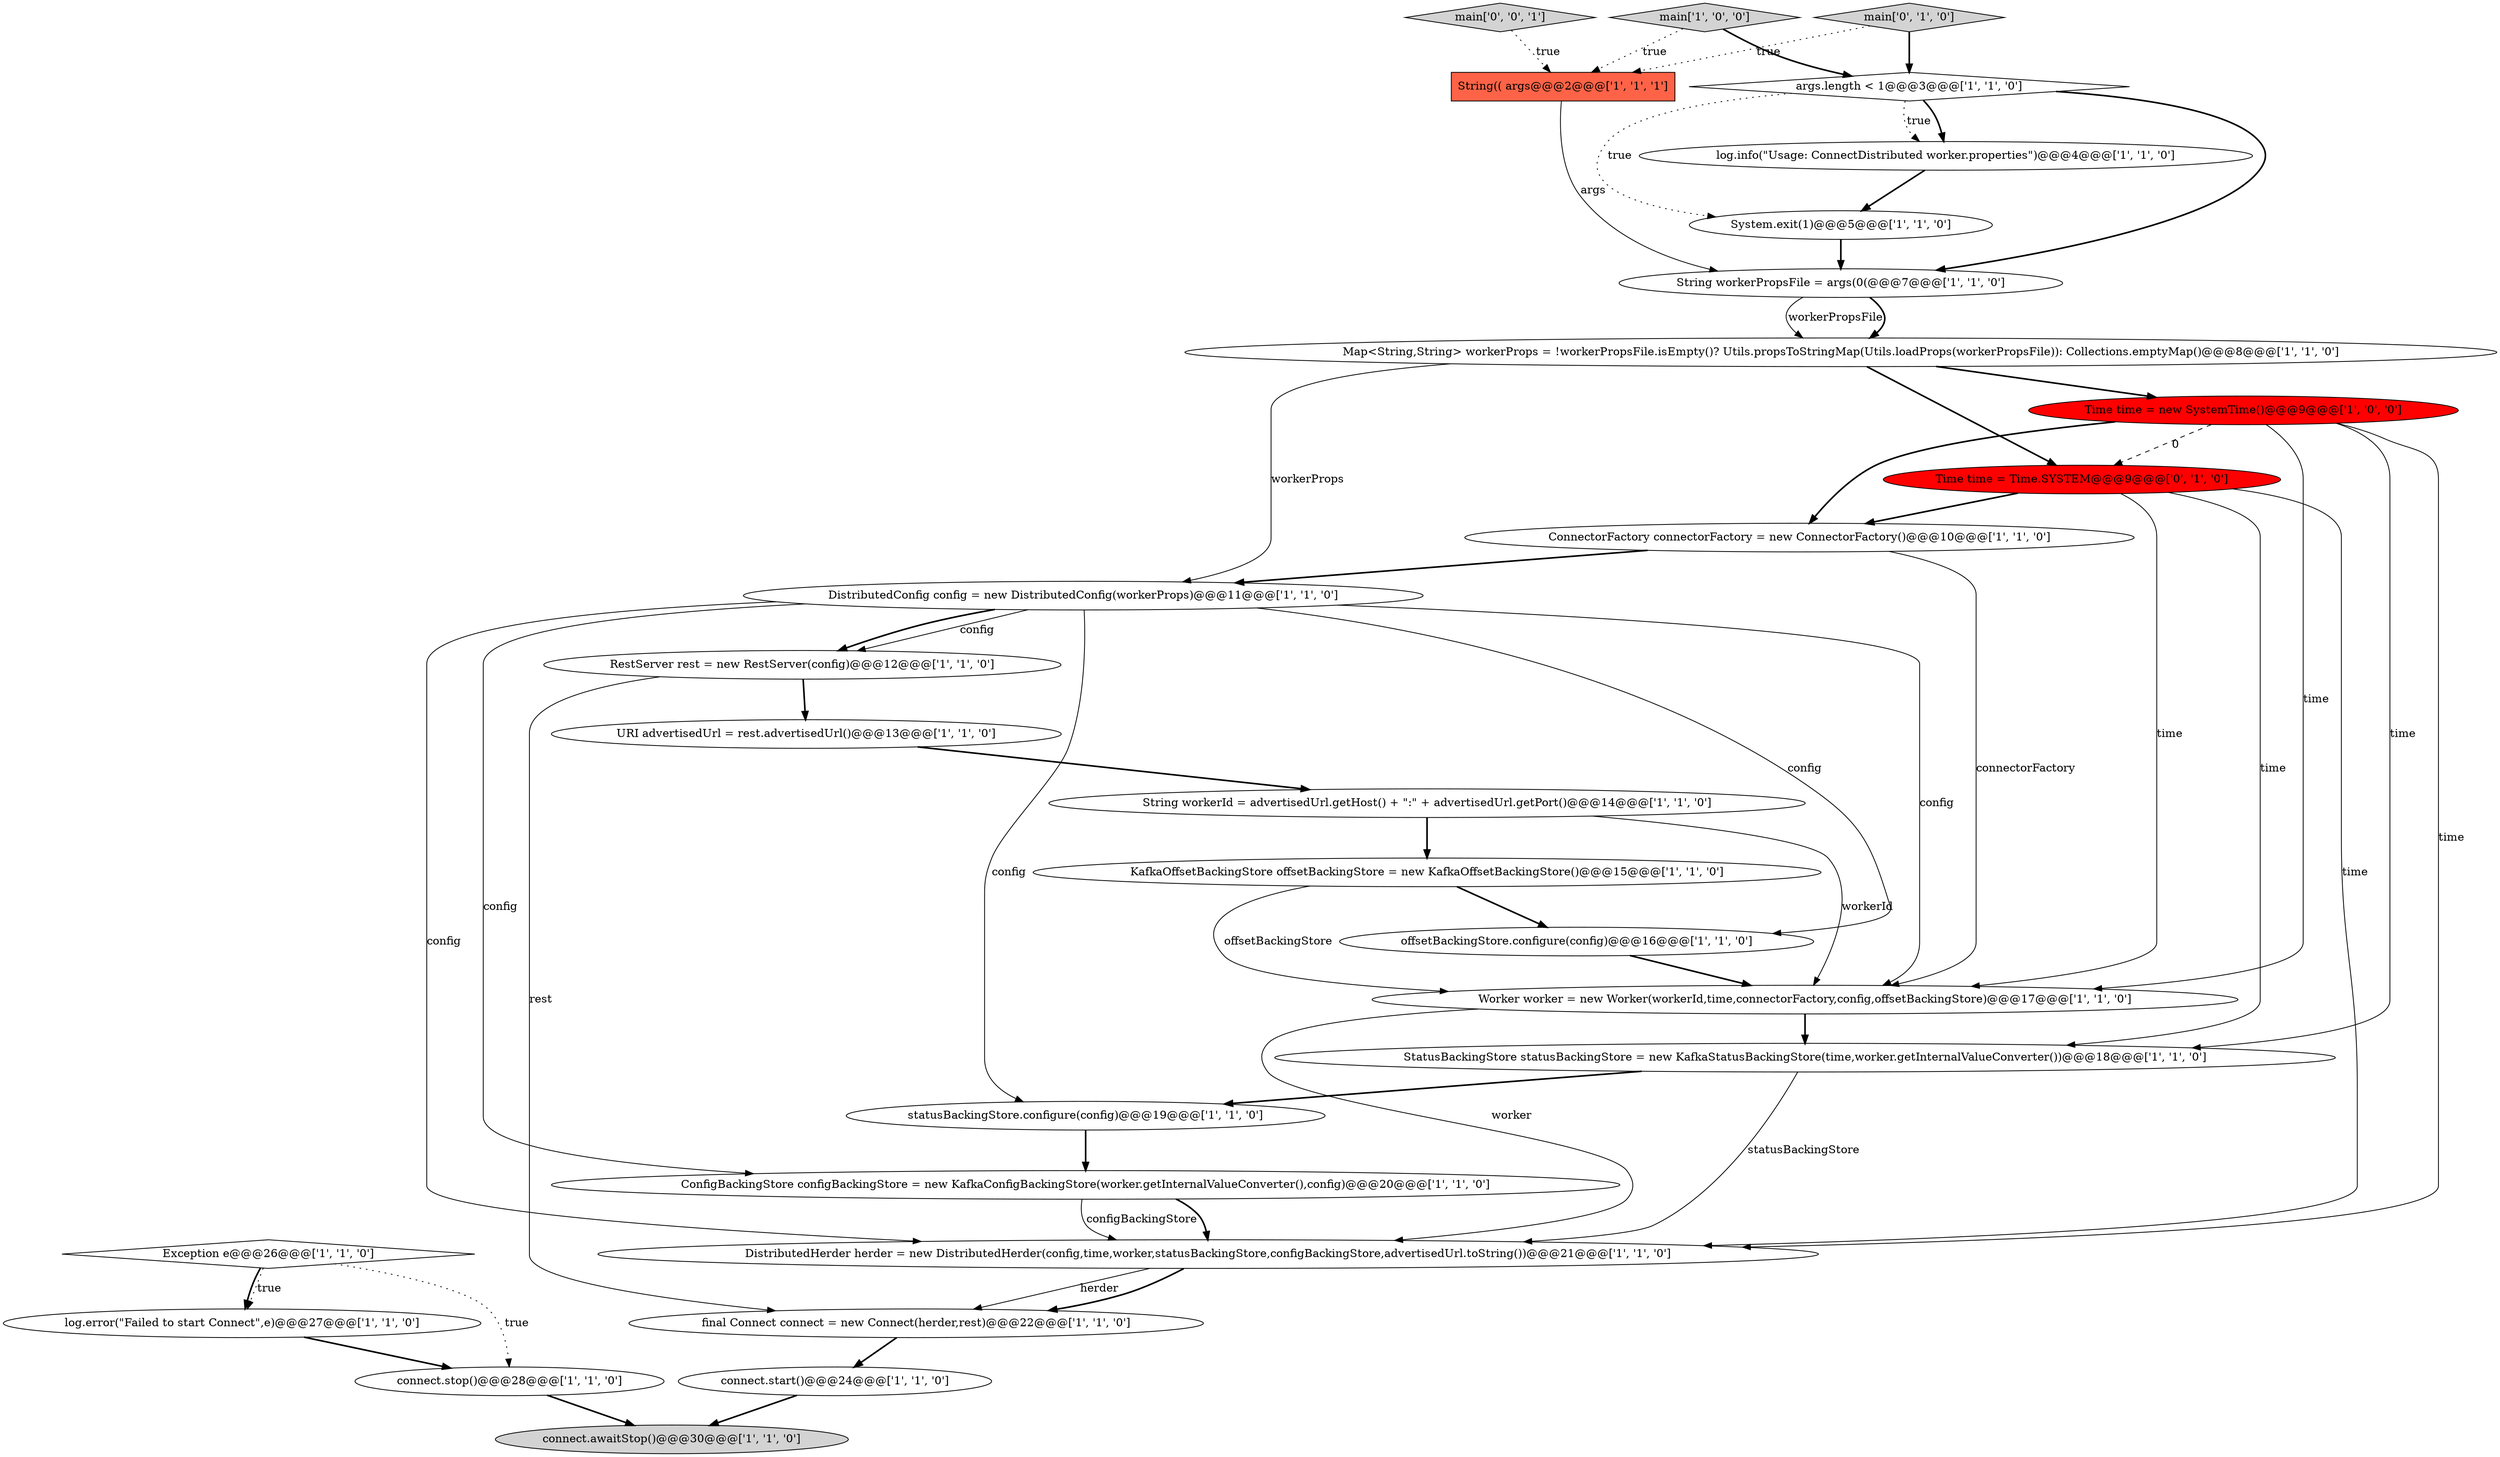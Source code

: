 digraph {
5 [style = filled, label = "String workerPropsFile = args(0(@@@7@@@['1', '1', '0']", fillcolor = white, shape = ellipse image = "AAA0AAABBB1BBB"];
19 [style = filled, label = "args.length < 1@@@3@@@['1', '1', '0']", fillcolor = white, shape = diamond image = "AAA0AAABBB1BBB"];
11 [style = filled, label = "ConfigBackingStore configBackingStore = new KafkaConfigBackingStore(worker.getInternalValueConverter(),config)@@@20@@@['1', '1', '0']", fillcolor = white, shape = ellipse image = "AAA0AAABBB1BBB"];
22 [style = filled, label = "DistributedConfig config = new DistributedConfig(workerProps)@@@11@@@['1', '1', '0']", fillcolor = white, shape = ellipse image = "AAA0AAABBB1BBB"];
2 [style = filled, label = "ConnectorFactory connectorFactory = new ConnectorFactory()@@@10@@@['1', '1', '0']", fillcolor = white, shape = ellipse image = "AAA0AAABBB1BBB"];
9 [style = filled, label = "connect.awaitStop()@@@30@@@['1', '1', '0']", fillcolor = lightgray, shape = ellipse image = "AAA0AAABBB1BBB"];
0 [style = filled, label = "Worker worker = new Worker(workerId,time,connectorFactory,config,offsetBackingStore)@@@17@@@['1', '1', '0']", fillcolor = white, shape = ellipse image = "AAA0AAABBB1BBB"];
12 [style = filled, label = "Map<String,String> workerProps = !workerPropsFile.isEmpty()? Utils.propsToStringMap(Utils.loadProps(workerPropsFile)): Collections.emptyMap()@@@8@@@['1', '1', '0']", fillcolor = white, shape = ellipse image = "AAA0AAABBB1BBB"];
14 [style = filled, label = "offsetBackingStore.configure(config)@@@16@@@['1', '1', '0']", fillcolor = white, shape = ellipse image = "AAA0AAABBB1BBB"];
17 [style = filled, label = "Time time = new SystemTime()@@@9@@@['1', '0', '0']", fillcolor = red, shape = ellipse image = "AAA1AAABBB1BBB"];
16 [style = filled, label = "connect.stop()@@@28@@@['1', '1', '0']", fillcolor = white, shape = ellipse image = "AAA0AAABBB1BBB"];
28 [style = filled, label = "main['0', '0', '1']", fillcolor = lightgray, shape = diamond image = "AAA0AAABBB3BBB"];
18 [style = filled, label = "DistributedHerder herder = new DistributedHerder(config,time,worker,statusBackingStore,configBackingStore,advertisedUrl.toString())@@@21@@@['1', '1', '0']", fillcolor = white, shape = ellipse image = "AAA0AAABBB1BBB"];
7 [style = filled, label = "System.exit(1)@@@5@@@['1', '1', '0']", fillcolor = white, shape = ellipse image = "AAA0AAABBB1BBB"];
26 [style = filled, label = "main['0', '1', '0']", fillcolor = lightgray, shape = diamond image = "AAA0AAABBB2BBB"];
10 [style = filled, label = "StatusBackingStore statusBackingStore = new KafkaStatusBackingStore(time,worker.getInternalValueConverter())@@@18@@@['1', '1', '0']", fillcolor = white, shape = ellipse image = "AAA0AAABBB1BBB"];
27 [style = filled, label = "Time time = Time.SYSTEM@@@9@@@['0', '1', '0']", fillcolor = red, shape = ellipse image = "AAA1AAABBB2BBB"];
15 [style = filled, label = "KafkaOffsetBackingStore offsetBackingStore = new KafkaOffsetBackingStore()@@@15@@@['1', '1', '0']", fillcolor = white, shape = ellipse image = "AAA0AAABBB1BBB"];
3 [style = filled, label = "RestServer rest = new RestServer(config)@@@12@@@['1', '1', '0']", fillcolor = white, shape = ellipse image = "AAA0AAABBB1BBB"];
20 [style = filled, label = "Exception e@@@26@@@['1', '1', '0']", fillcolor = white, shape = diamond image = "AAA0AAABBB1BBB"];
21 [style = filled, label = "final Connect connect = new Connect(herder,rest)@@@22@@@['1', '1', '0']", fillcolor = white, shape = ellipse image = "AAA0AAABBB1BBB"];
1 [style = filled, label = "main['1', '0', '0']", fillcolor = lightgray, shape = diamond image = "AAA0AAABBB1BBB"];
25 [style = filled, label = "statusBackingStore.configure(config)@@@19@@@['1', '1', '0']", fillcolor = white, shape = ellipse image = "AAA0AAABBB1BBB"];
24 [style = filled, label = "String(( args@@@2@@@['1', '1', '1']", fillcolor = tomato, shape = box image = "AAA0AAABBB1BBB"];
13 [style = filled, label = "URI advertisedUrl = rest.advertisedUrl()@@@13@@@['1', '1', '0']", fillcolor = white, shape = ellipse image = "AAA0AAABBB1BBB"];
6 [style = filled, label = "log.info(\"Usage: ConnectDistributed worker.properties\")@@@4@@@['1', '1', '0']", fillcolor = white, shape = ellipse image = "AAA0AAABBB1BBB"];
4 [style = filled, label = "String workerId = advertisedUrl.getHost() + \":\" + advertisedUrl.getPort()@@@14@@@['1', '1', '0']", fillcolor = white, shape = ellipse image = "AAA0AAABBB1BBB"];
8 [style = filled, label = "log.error(\"Failed to start Connect\",e)@@@27@@@['1', '1', '0']", fillcolor = white, shape = ellipse image = "AAA0AAABBB1BBB"];
23 [style = filled, label = "connect.start()@@@24@@@['1', '1', '0']", fillcolor = white, shape = ellipse image = "AAA0AAABBB1BBB"];
17->18 [style = solid, label="time"];
8->16 [style = bold, label=""];
15->14 [style = bold, label=""];
22->3 [style = solid, label="config"];
27->0 [style = solid, label="time"];
18->21 [style = solid, label="herder"];
27->10 [style = solid, label="time"];
20->8 [style = dotted, label="true"];
1->24 [style = dotted, label="true"];
12->17 [style = bold, label=""];
5->12 [style = solid, label="workerPropsFile"];
4->15 [style = bold, label=""];
12->22 [style = solid, label="workerProps"];
22->0 [style = solid, label="config"];
22->25 [style = solid, label="config"];
19->7 [style = dotted, label="true"];
10->18 [style = solid, label="statusBackingStore"];
11->18 [style = solid, label="configBackingStore"];
19->6 [style = bold, label=""];
26->19 [style = bold, label=""];
20->16 [style = dotted, label="true"];
22->11 [style = solid, label="config"];
11->18 [style = bold, label=""];
2->0 [style = solid, label="connectorFactory"];
22->3 [style = bold, label=""];
19->5 [style = bold, label=""];
27->18 [style = solid, label="time"];
22->14 [style = solid, label="config"];
7->5 [style = bold, label=""];
0->10 [style = bold, label=""];
20->8 [style = bold, label=""];
28->24 [style = dotted, label="true"];
17->2 [style = bold, label=""];
14->0 [style = bold, label=""];
5->12 [style = bold, label=""];
10->25 [style = bold, label=""];
25->11 [style = bold, label=""];
22->18 [style = solid, label="config"];
26->24 [style = dotted, label="true"];
24->5 [style = solid, label="args"];
4->0 [style = solid, label="workerId"];
3->13 [style = bold, label=""];
17->0 [style = solid, label="time"];
0->18 [style = solid, label="worker"];
19->6 [style = dotted, label="true"];
18->21 [style = bold, label=""];
6->7 [style = bold, label=""];
2->22 [style = bold, label=""];
1->19 [style = bold, label=""];
17->10 [style = solid, label="time"];
15->0 [style = solid, label="offsetBackingStore"];
21->23 [style = bold, label=""];
23->9 [style = bold, label=""];
12->27 [style = bold, label=""];
27->2 [style = bold, label=""];
16->9 [style = bold, label=""];
3->21 [style = solid, label="rest"];
13->4 [style = bold, label=""];
17->27 [style = dashed, label="0"];
}
